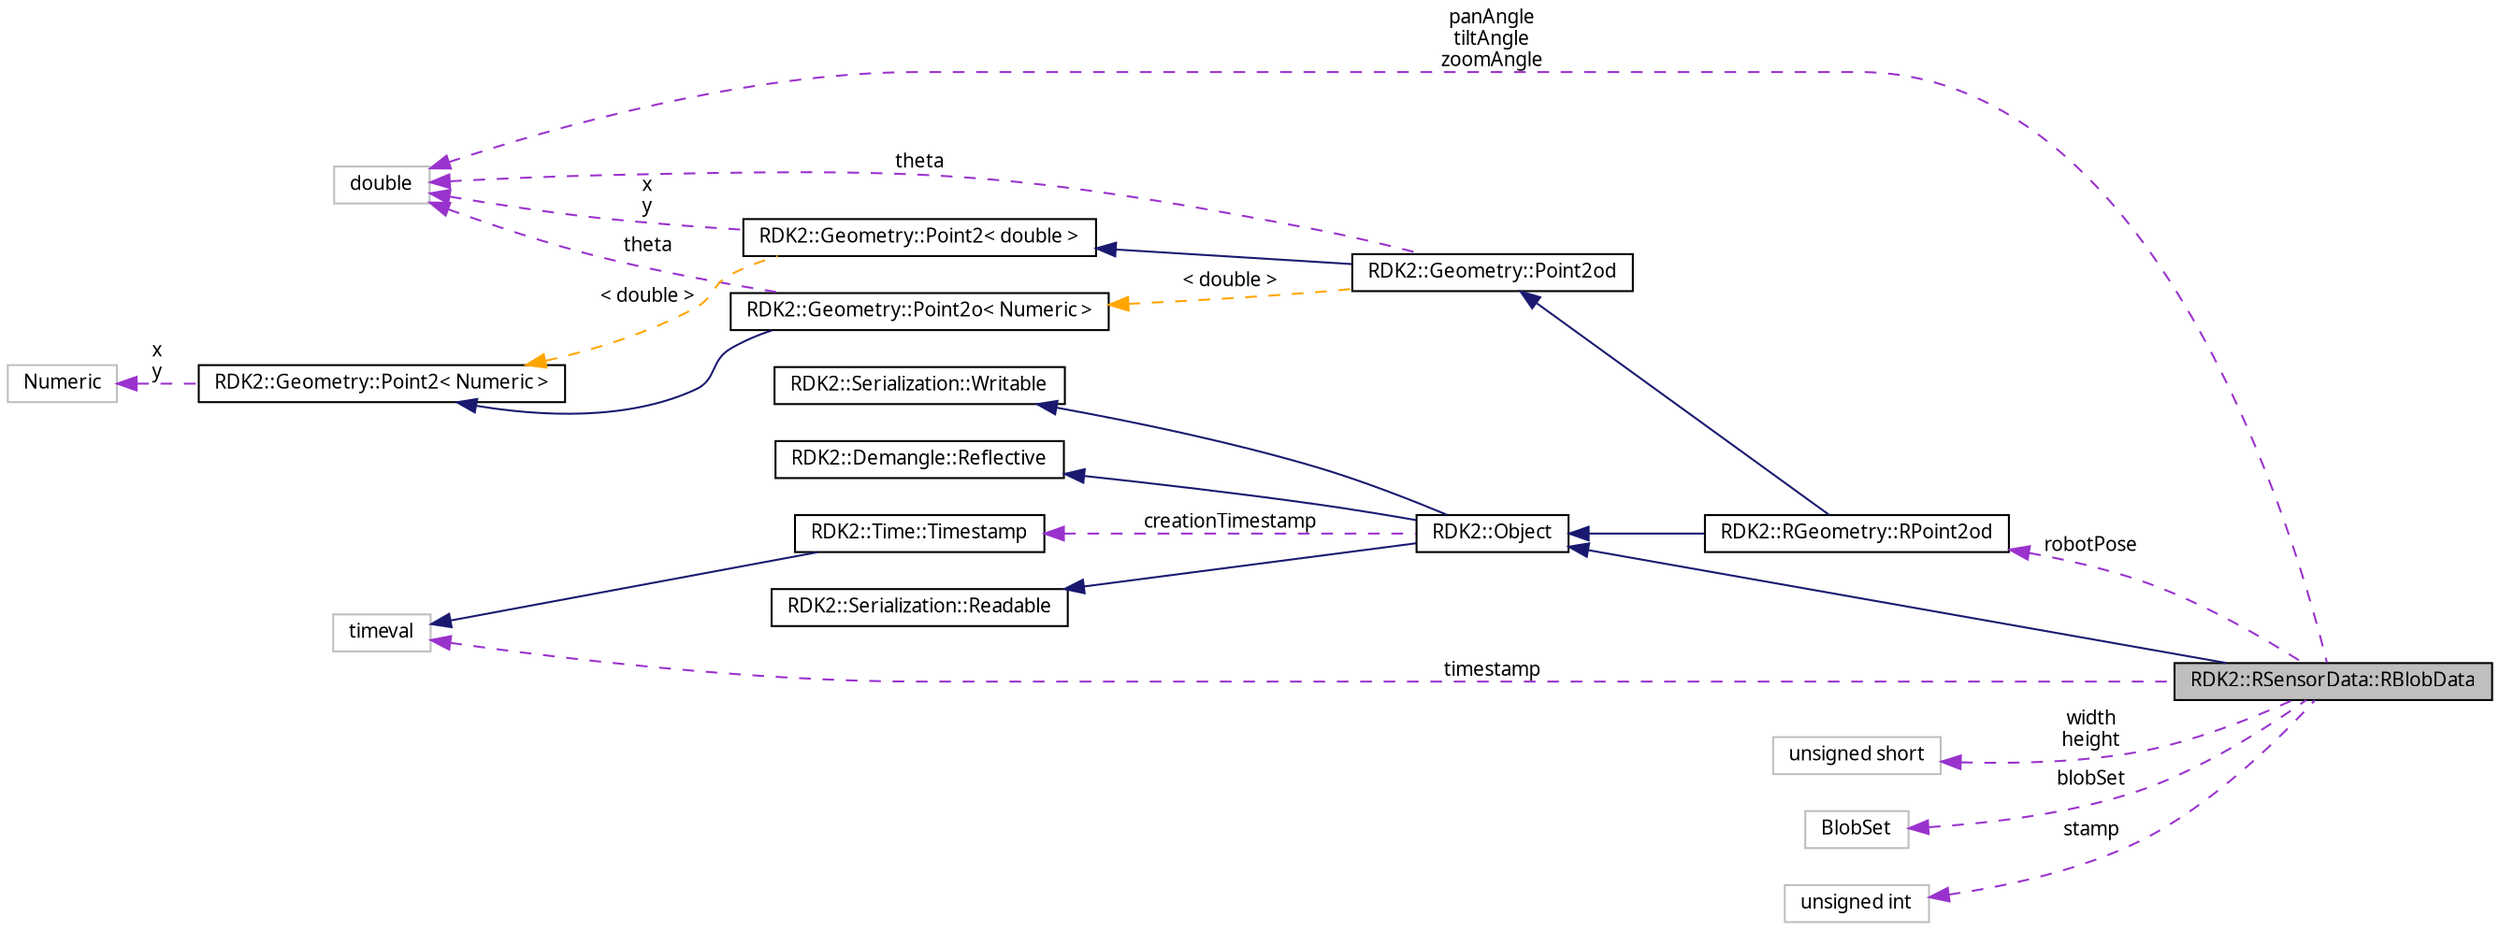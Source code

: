 digraph G
{
  edge [fontname="FreeSans.ttf",fontsize=10,labelfontname="FreeSans.ttf",labelfontsize=10];
  node [fontname="FreeSans.ttf",fontsize=10,shape=record];
  rankdir=LR;
  Node1 [label="RDK2::RSensorData::RBlobData",height=0.2,width=0.4,color="black", fillcolor="grey75", style="filled" fontcolor="black"];
  Node2 -> Node1 [dir=back,color="midnightblue",fontsize=10,style="solid",fontname="FreeSans.ttf"];
  Node2 [label="RDK2::Object",height=0.2,width=0.4,color="black", fillcolor="white", style="filled",URL="$class_r_d_k2_1_1_object.html"];
  Node3 -> Node2 [dir=back,color="midnightblue",fontsize=10,style="solid",fontname="FreeSans.ttf"];
  Node3 [label="RDK2::Serialization::Readable",height=0.2,width=0.4,color="black", fillcolor="white", style="filled",URL="$class_r_d_k2_1_1_serialization_1_1_readable.html",tooltip="A Readable object is one that implements a deserialization procedure."];
  Node4 -> Node2 [dir=back,color="midnightblue",fontsize=10,style="solid",fontname="FreeSans.ttf"];
  Node4 [label="RDK2::Serialization::Writable",height=0.2,width=0.4,color="black", fillcolor="white", style="filled",URL="$class_r_d_k2_1_1_serialization_1_1_writable.html"];
  Node5 -> Node2 [dir=back,color="midnightblue",fontsize=10,style="solid",fontname="FreeSans.ttf"];
  Node5 [label="RDK2::Demangle::Reflective",height=0.2,width=0.4,color="black", fillcolor="white", style="filled",URL="$struct_r_d_k2_1_1_demangle_1_1_reflective.html"];
  Node6 -> Node2 [dir=back,color="darkorchid3",fontsize=10,style="dashed",label="creationTimestamp",fontname="FreeSans.ttf"];
  Node6 [label="RDK2::Time::Timestamp",height=0.2,width=0.4,color="black", fillcolor="white", style="filled",URL="$struct_r_d_k2_1_1_time_1_1_timestamp.html"];
  Node7 -> Node6 [dir=back,color="midnightblue",fontsize=10,style="solid",fontname="FreeSans.ttf"];
  Node7 [label="timeval",height=0.2,width=0.4,color="grey75", fillcolor="white", style="filled"];
  Node8 -> Node1 [dir=back,color="darkorchid3",fontsize=10,style="dashed",label="panAngle\ntiltAngle\nzoomAngle",fontname="FreeSans.ttf"];
  Node8 [label="double",height=0.2,width=0.4,color="grey75", fillcolor="white", style="filled"];
  Node9 -> Node1 [dir=back,color="darkorchid3",fontsize=10,style="dashed",label="width\nheight",fontname="FreeSans.ttf"];
  Node9 [label="unsigned short",height=0.2,width=0.4,color="grey75", fillcolor="white", style="filled"];
  Node10 -> Node1 [dir=back,color="darkorchid3",fontsize=10,style="dashed",label="blobSet",fontname="FreeSans.ttf"];
  Node10 [label="BlobSet",height=0.2,width=0.4,color="grey75", fillcolor="white", style="filled"];
  Node11 -> Node1 [dir=back,color="darkorchid3",fontsize=10,style="dashed",label="robotPose",fontname="FreeSans.ttf"];
  Node11 [label="RDK2::RGeometry::RPoint2od",height=0.2,width=0.4,color="black", fillcolor="white", style="filled",URL="$struct_r_d_k2_1_1_r_geometry_1_1_r_point2od.html"];
  Node2 -> Node11 [dir=back,color="midnightblue",fontsize=10,style="solid",fontname="FreeSans.ttf"];
  Node12 -> Node11 [dir=back,color="midnightblue",fontsize=10,style="solid",fontname="FreeSans.ttf"];
  Node12 [label="RDK2::Geometry::Point2od",height=0.2,width=0.4,color="black", fillcolor="white", style="filled",URL="$class_r_d_k2_1_1_geometry_1_1_point2o.html"];
  Node13 -> Node12 [dir=back,color="midnightblue",fontsize=10,style="solid",fontname="FreeSans.ttf"];
  Node13 [label="RDK2::Geometry::Point2\< double \>",height=0.2,width=0.4,color="black", fillcolor="white", style="filled",URL="$struct_r_d_k2_1_1_geometry_1_1_point2.html"];
  Node8 -> Node13 [dir=back,color="darkorchid3",fontsize=10,style="dashed",label="x\ny",fontname="FreeSans.ttf"];
  Node14 -> Node13 [dir=back,color="orange",fontsize=10,style="dashed",label="\< double \>",fontname="FreeSans.ttf"];
  Node14 [label="RDK2::Geometry::Point2\< Numeric \>",height=0.2,width=0.4,color="black", fillcolor="white", style="filled",URL="$struct_r_d_k2_1_1_geometry_1_1_point2.html",tooltip="A generic vector with two components."];
  Node15 -> Node14 [dir=back,color="darkorchid3",fontsize=10,style="dashed",label="x\ny",fontname="FreeSans.ttf"];
  Node15 [label="Numeric",height=0.2,width=0.4,color="grey75", fillcolor="white", style="filled"];
  Node8 -> Node12 [dir=back,color="darkorchid3",fontsize=10,style="dashed",label="theta",fontname="FreeSans.ttf"];
  Node16 -> Node12 [dir=back,color="orange",fontsize=10,style="dashed",label="\< double \>",fontname="FreeSans.ttf"];
  Node16 [label="RDK2::Geometry::Point2o\< Numeric \>",height=0.2,width=0.4,color="black", fillcolor="white", style="filled",URL="$class_r_d_k2_1_1_geometry_1_1_point2o.html",tooltip="Beware that the operators + - * uses also the &quot;theta&quot; component."];
  Node14 -> Node16 [dir=back,color="midnightblue",fontsize=10,style="solid",fontname="FreeSans.ttf"];
  Node8 -> Node16 [dir=back,color="darkorchid3",fontsize=10,style="dashed",label="theta",fontname="FreeSans.ttf"];
  Node7 -> Node1 [dir=back,color="darkorchid3",fontsize=10,style="dashed",label="timestamp",fontname="FreeSans.ttf"];
  Node17 -> Node1 [dir=back,color="darkorchid3",fontsize=10,style="dashed",label="stamp",fontname="FreeSans.ttf"];
  Node17 [label="unsigned int",height=0.2,width=0.4,color="grey75", fillcolor="white", style="filled"];
}
